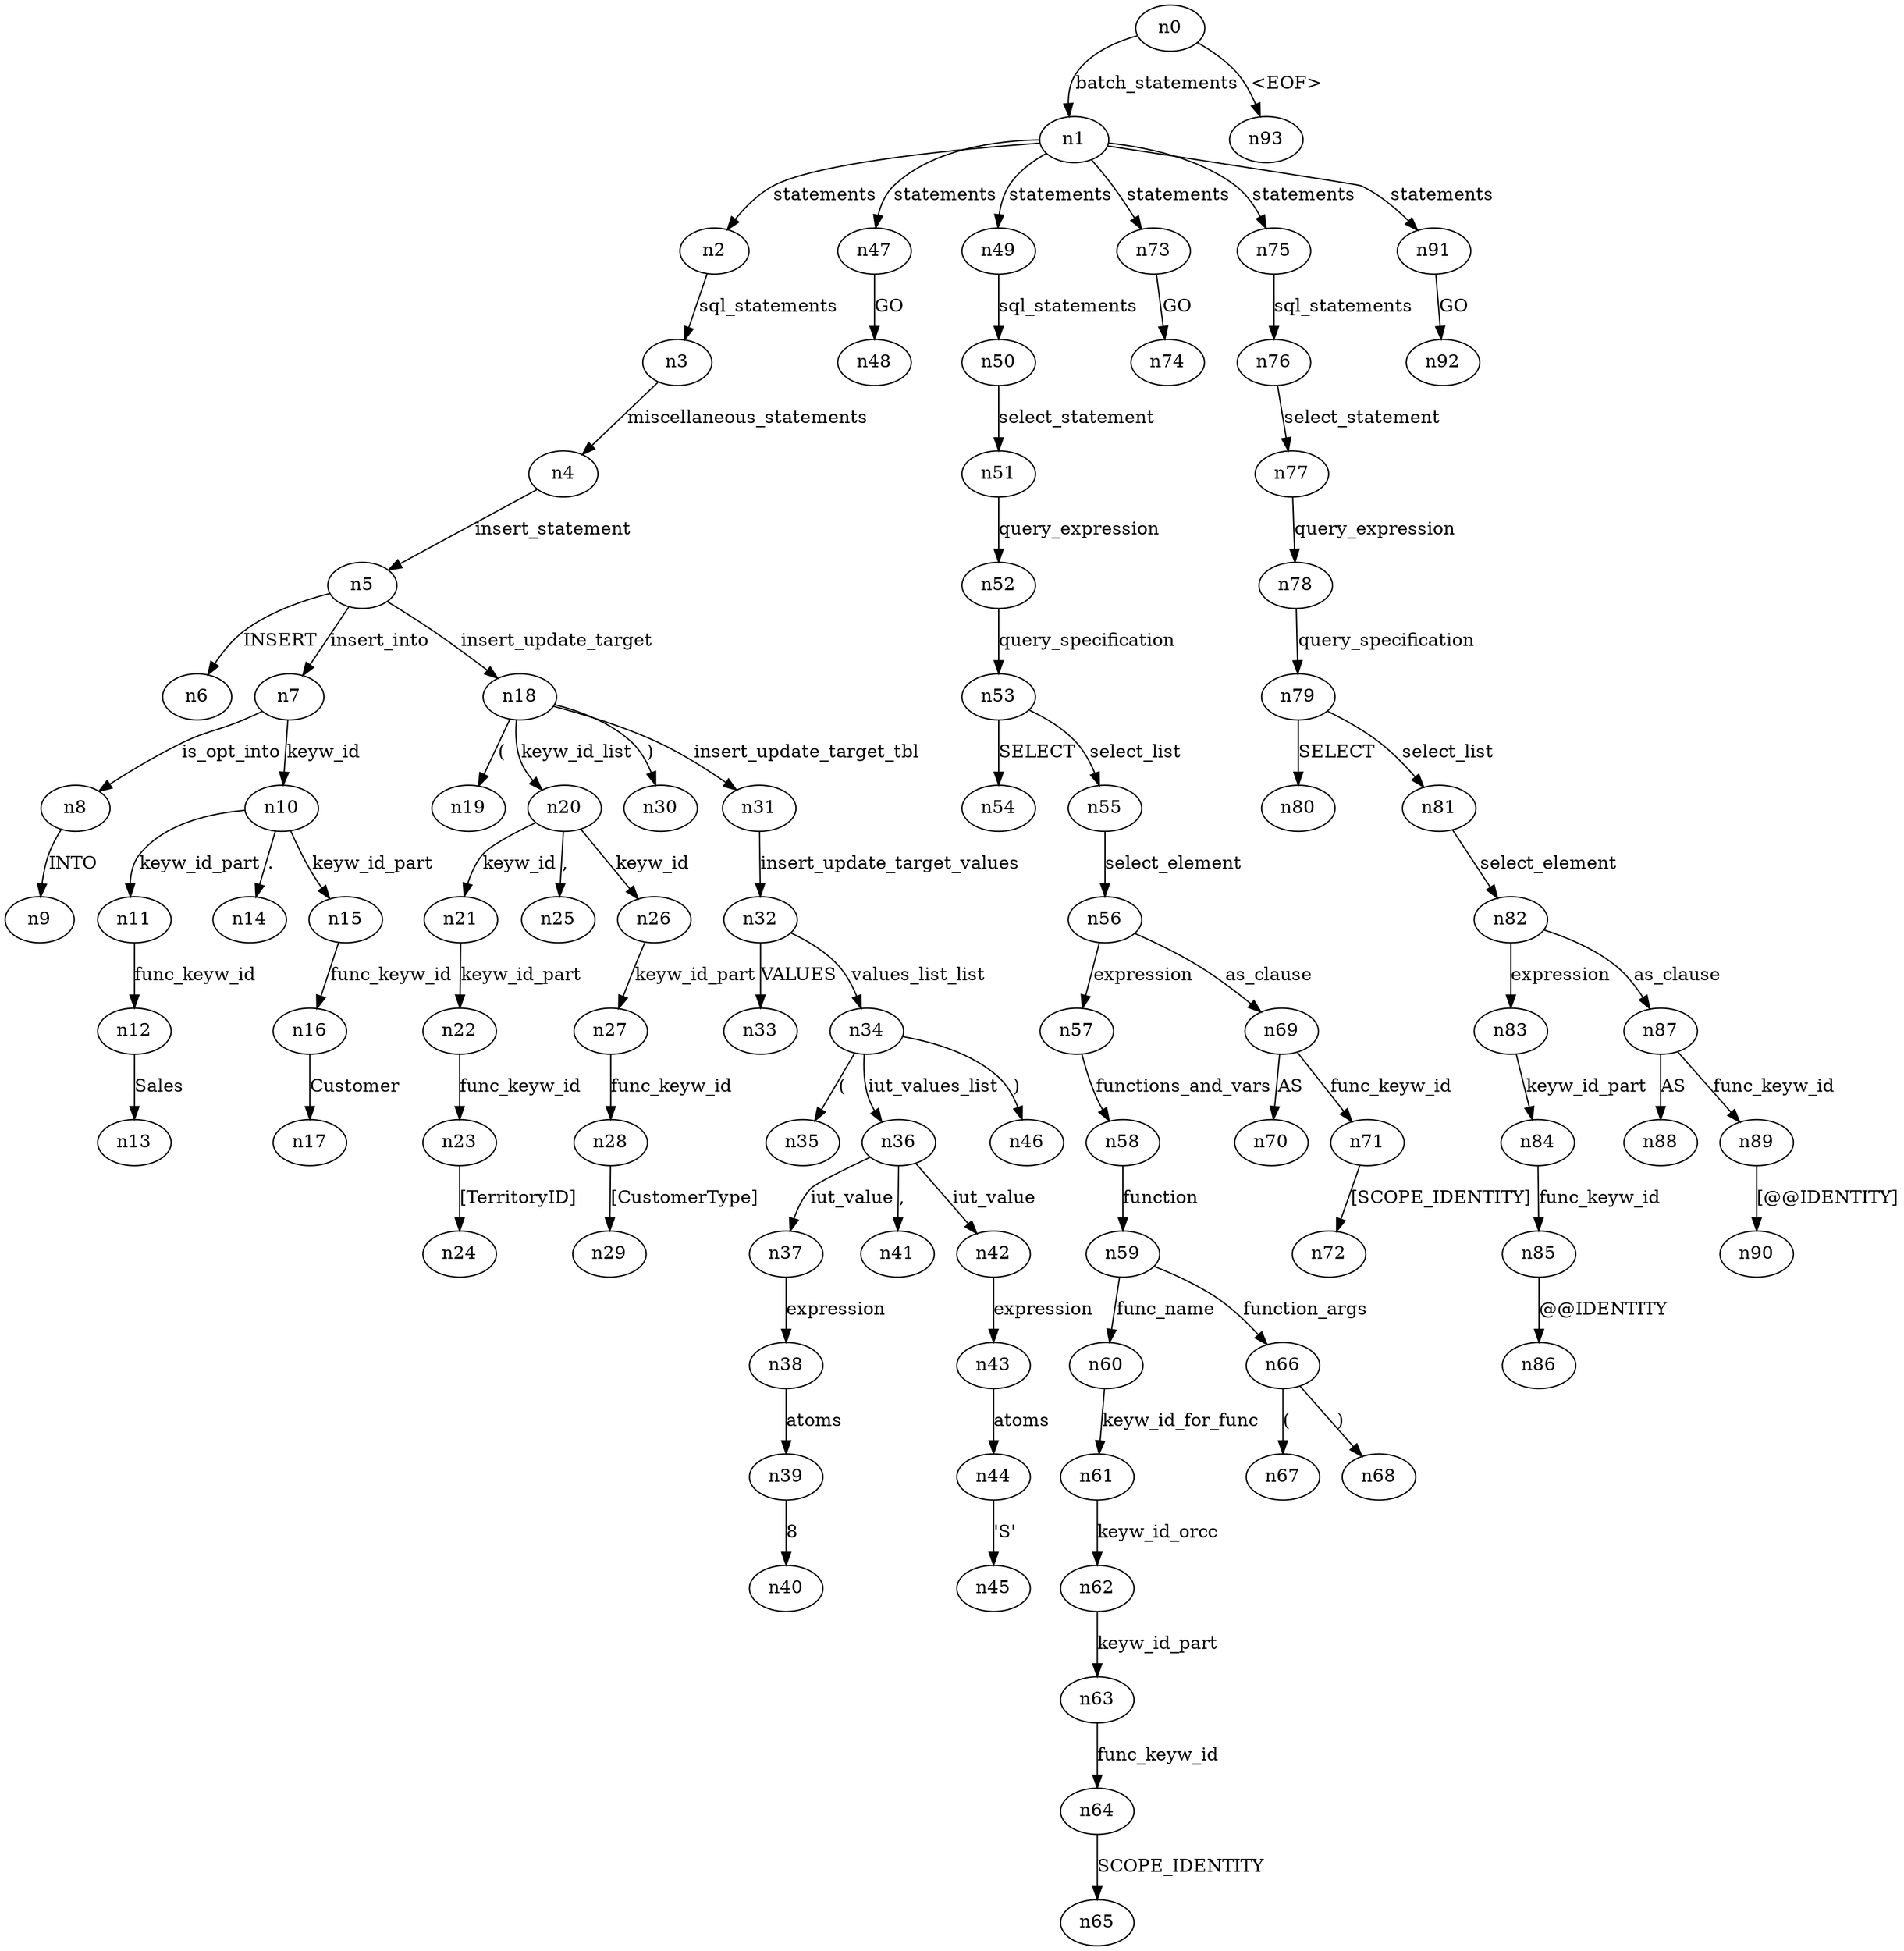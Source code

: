 digraph ParseTree {
  n0 -> n1 [label="batch_statements"];
  n1 -> n2 [label="statements"];
  n2 -> n3 [label="sql_statements"];
  n3 -> n4 [label="miscellaneous_statements"];
  n4 -> n5 [label="insert_statement"];
  n5 -> n6 [label="INSERT"];
  n5 -> n7 [label="insert_into"];
  n7 -> n8 [label="is_opt_into"];
  n8 -> n9 [label="INTO"];
  n7 -> n10 [label="keyw_id"];
  n10 -> n11 [label="keyw_id_part"];
  n11 -> n12 [label="func_keyw_id"];
  n12 -> n13 [label="Sales"];
  n10 -> n14 [label="."];
  n10 -> n15 [label="keyw_id_part"];
  n15 -> n16 [label="func_keyw_id"];
  n16 -> n17 [label="Customer"];
  n5 -> n18 [label="insert_update_target"];
  n18 -> n19 [label="("];
  n18 -> n20 [label="keyw_id_list"];
  n20 -> n21 [label="keyw_id"];
  n21 -> n22 [label="keyw_id_part"];
  n22 -> n23 [label="func_keyw_id"];
  n23 -> n24 [label="[TerritoryID]"];
  n20 -> n25 [label=","];
  n20 -> n26 [label="keyw_id"];
  n26 -> n27 [label="keyw_id_part"];
  n27 -> n28 [label="func_keyw_id"];
  n28 -> n29 [label="[CustomerType]"];
  n18 -> n30 [label=")"];
  n18 -> n31 [label="insert_update_target_tbl"];
  n31 -> n32 [label="insert_update_target_values"];
  n32 -> n33 [label="VALUES"];
  n32 -> n34 [label="values_list_list"];
  n34 -> n35 [label="("];
  n34 -> n36 [label="iut_values_list"];
  n36 -> n37 [label="iut_value"];
  n37 -> n38 [label="expression"];
  n38 -> n39 [label="atoms"];
  n39 -> n40 [label="8"];
  n36 -> n41 [label=","];
  n36 -> n42 [label="iut_value"];
  n42 -> n43 [label="expression"];
  n43 -> n44 [label="atoms"];
  n44 -> n45 [label="'S'"];
  n34 -> n46 [label=")"];
  n1 -> n47 [label="statements"];
  n47 -> n48 [label="GO"];
  n1 -> n49 [label="statements"];
  n49 -> n50 [label="sql_statements"];
  n50 -> n51 [label="select_statement"];
  n51 -> n52 [label="query_expression"];
  n52 -> n53 [label="query_specification"];
  n53 -> n54 [label="SELECT"];
  n53 -> n55 [label="select_list"];
  n55 -> n56 [label="select_element"];
  n56 -> n57 [label="expression"];
  n57 -> n58 [label="functions_and_vars"];
  n58 -> n59 [label="function"];
  n59 -> n60 [label="func_name"];
  n60 -> n61 [label="keyw_id_for_func"];
  n61 -> n62 [label="keyw_id_orcc"];
  n62 -> n63 [label="keyw_id_part"];
  n63 -> n64 [label="func_keyw_id"];
  n64 -> n65 [label="SCOPE_IDENTITY"];
  n59 -> n66 [label="function_args"];
  n66 -> n67 [label="("];
  n66 -> n68 [label=")"];
  n56 -> n69 [label="as_clause"];
  n69 -> n70 [label="AS"];
  n69 -> n71 [label="func_keyw_id"];
  n71 -> n72 [label="[SCOPE_IDENTITY]"];
  n1 -> n73 [label="statements"];
  n73 -> n74 [label="GO"];
  n1 -> n75 [label="statements"];
  n75 -> n76 [label="sql_statements"];
  n76 -> n77 [label="select_statement"];
  n77 -> n78 [label="query_expression"];
  n78 -> n79 [label="query_specification"];
  n79 -> n80 [label="SELECT"];
  n79 -> n81 [label="select_list"];
  n81 -> n82 [label="select_element"];
  n82 -> n83 [label="expression"];
  n83 -> n84 [label="keyw_id_part"];
  n84 -> n85 [label="func_keyw_id"];
  n85 -> n86 [label="@@IDENTITY"];
  n82 -> n87 [label="as_clause"];
  n87 -> n88 [label="AS"];
  n87 -> n89 [label="func_keyw_id"];
  n89 -> n90 [label="[@@IDENTITY]"];
  n1 -> n91 [label="statements"];
  n91 -> n92 [label="GO"];
  n0 -> n93 [label="<EOF>"];
}
